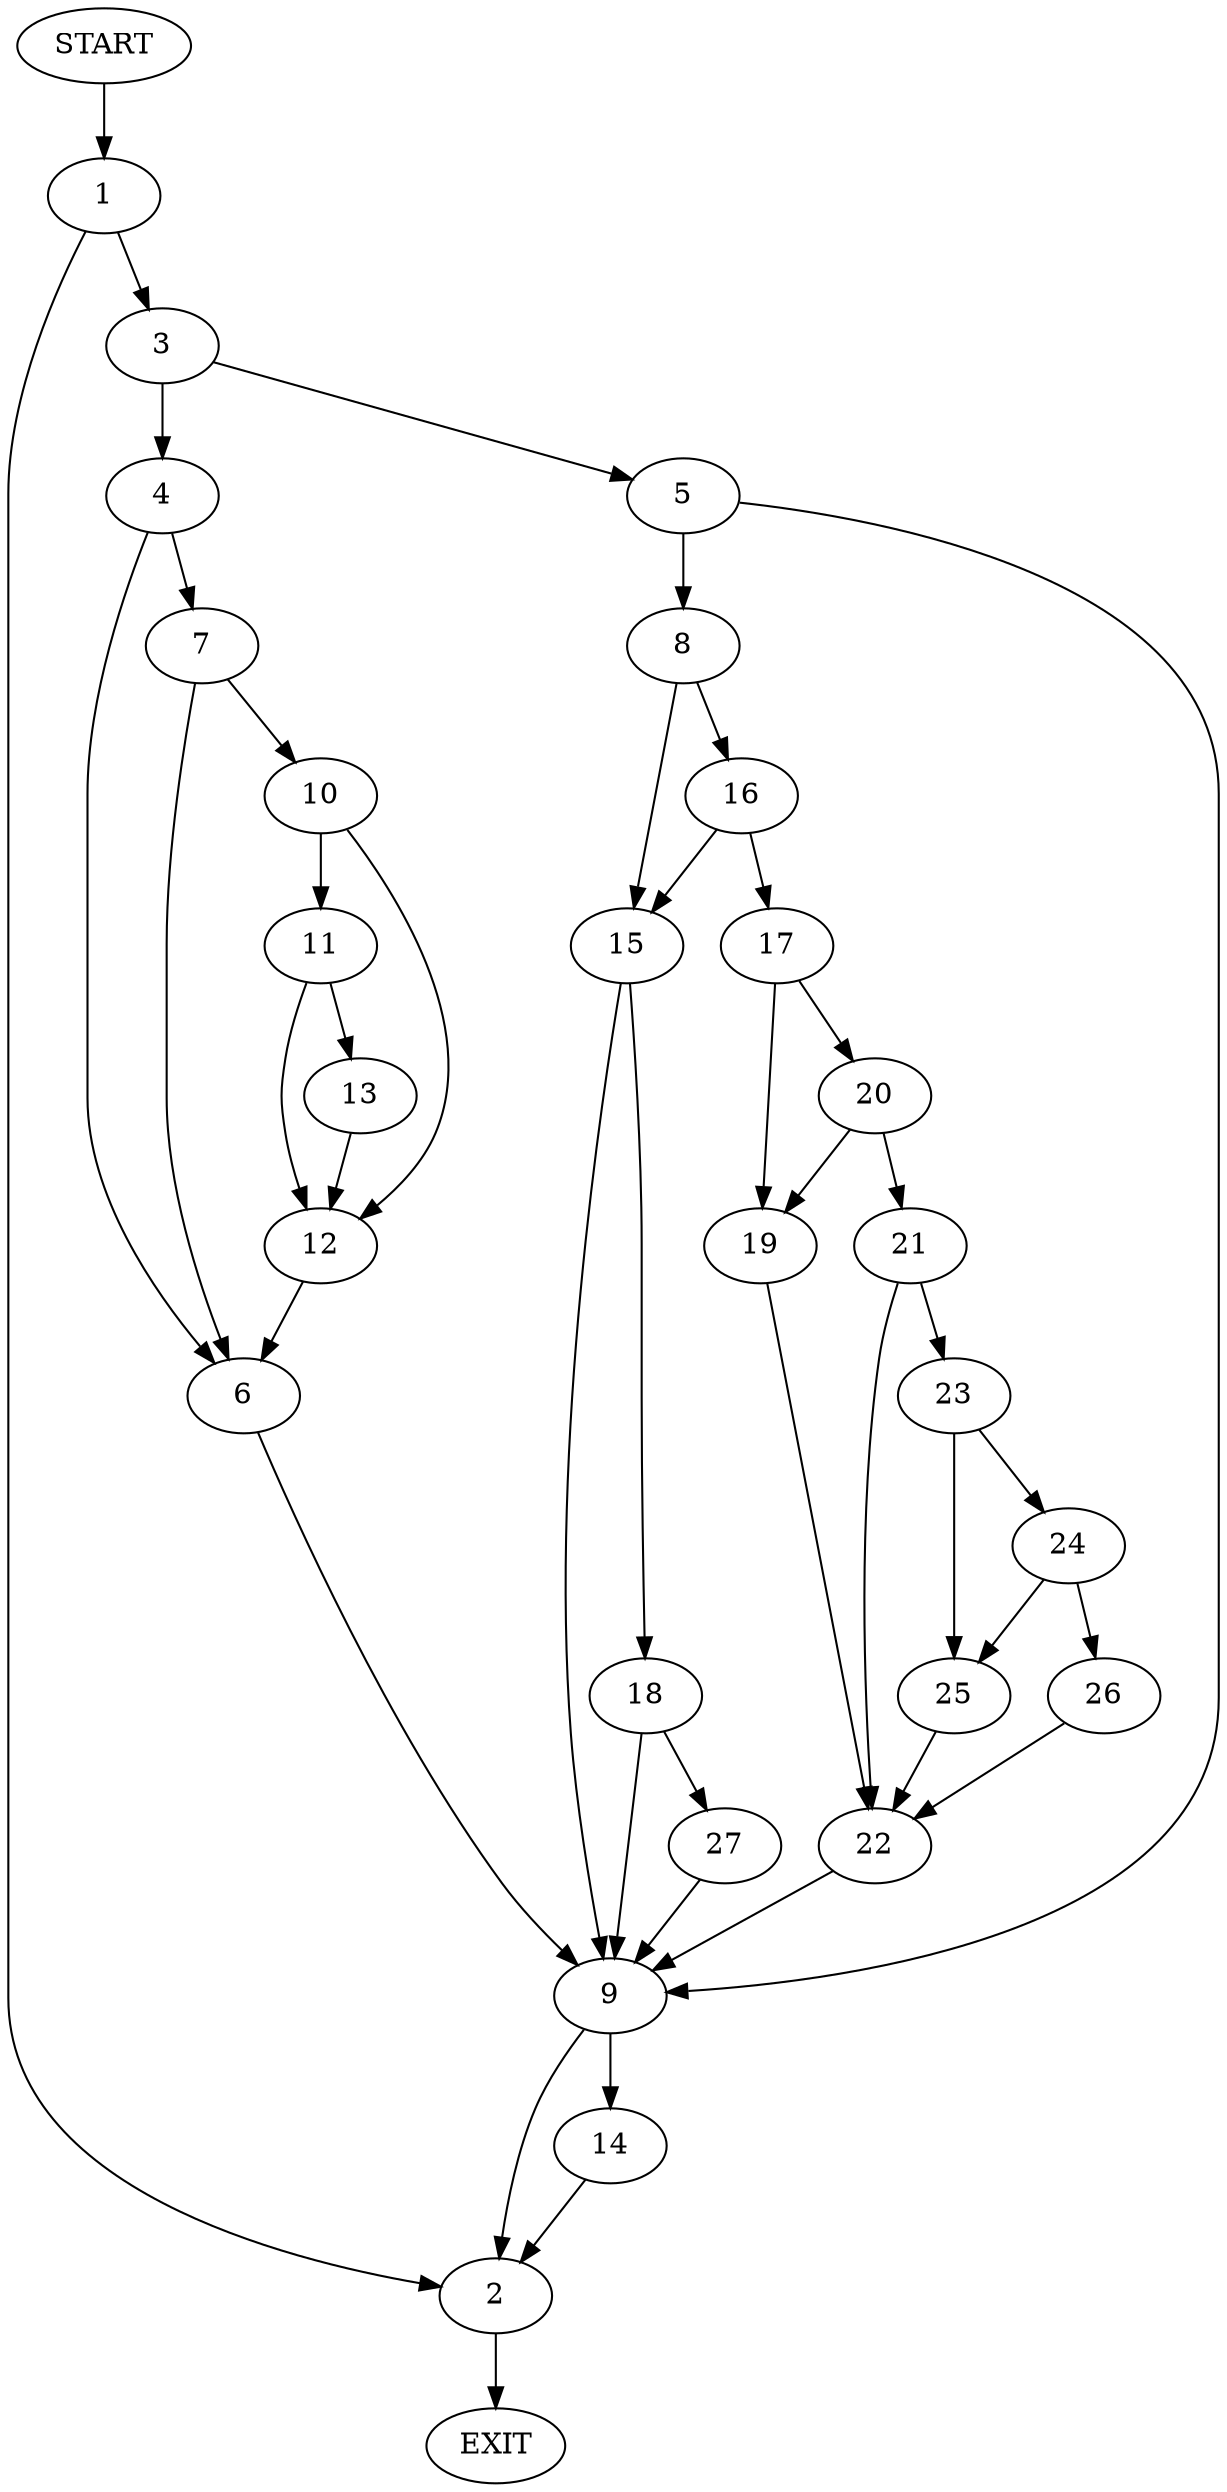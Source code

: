 digraph {
0 [label="START"]
28 [label="EXIT"]
0 -> 1
1 -> 2
1 -> 3
3 -> 4
3 -> 5
2 -> 28
4 -> 6
4 -> 7
5 -> 8
5 -> 9
7 -> 6
7 -> 10
6 -> 9
10 -> 11
10 -> 12
11 -> 12
11 -> 13
12 -> 6
13 -> 12
9 -> 14
9 -> 2
8 -> 15
8 -> 16
16 -> 15
16 -> 17
15 -> 9
15 -> 18
17 -> 19
17 -> 20
20 -> 21
20 -> 19
19 -> 22
21 -> 22
21 -> 23
22 -> 9
23 -> 24
23 -> 25
24 -> 25
24 -> 26
25 -> 22
26 -> 22
18 -> 9
18 -> 27
27 -> 9
14 -> 2
}
